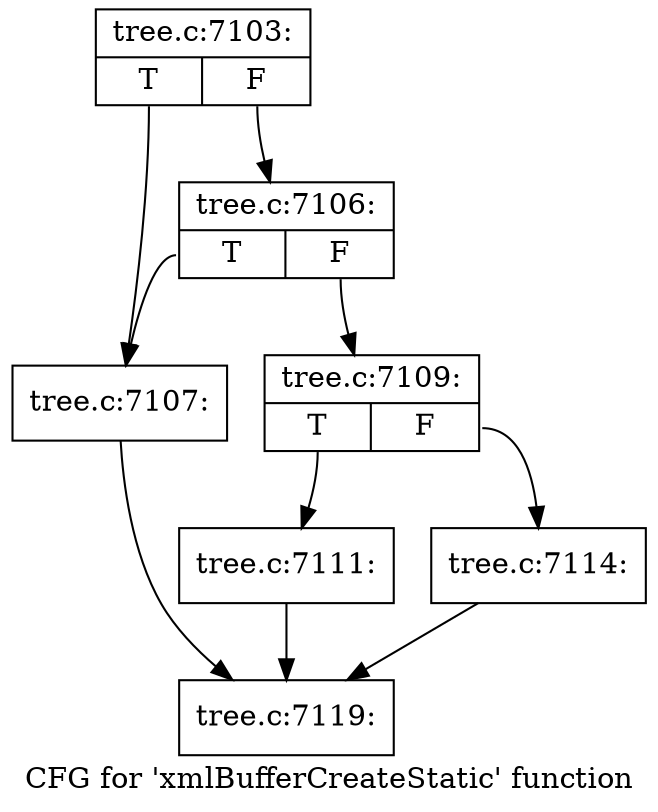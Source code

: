 digraph "CFG for 'xmlBufferCreateStatic' function" {
	label="CFG for 'xmlBufferCreateStatic' function";

	Node0x466c190 [shape=record,label="{tree.c:7103:|{<s0>T|<s1>F}}"];
	Node0x466c190:s0 -> Node0x4672400;
	Node0x466c190:s1 -> Node0x46724a0;
	Node0x46724a0 [shape=record,label="{tree.c:7106:|{<s0>T|<s1>F}}"];
	Node0x46724a0:s0 -> Node0x4672400;
	Node0x46724a0:s1 -> Node0x4672450;
	Node0x4672400 [shape=record,label="{tree.c:7107:}"];
	Node0x4672400 -> Node0x466bff0;
	Node0x4672450 [shape=record,label="{tree.c:7109:|{<s0>T|<s1>F}}"];
	Node0x4672450:s0 -> Node0x4672e20;
	Node0x4672450:s1 -> Node0x4672e70;
	Node0x4672e20 [shape=record,label="{tree.c:7111:}"];
	Node0x4672e20 -> Node0x466bff0;
	Node0x4672e70 [shape=record,label="{tree.c:7114:}"];
	Node0x4672e70 -> Node0x466bff0;
	Node0x466bff0 [shape=record,label="{tree.c:7119:}"];
}
